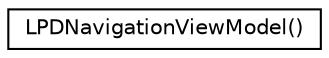 digraph "Graphical Class Hierarchy"
{
  edge [fontname="Helvetica",fontsize="10",labelfontname="Helvetica",labelfontsize="10"];
  node [fontname="Helvetica",fontsize="10",shape=record];
  rankdir="LR";
  Node0 [label="LPDNavigationViewModel()",height=0.2,width=0.4,color="black", fillcolor="white", style="filled",URL="$category_l_p_d_navigation_view_model_07_08.html"];
}

